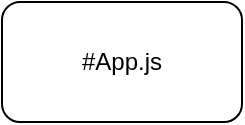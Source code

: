 <mxfile>
    <diagram id="DGo2eOZj0Qq7Fbbrb8op" name="Page-1">
        <mxGraphModel dx="931" dy="843" grid="1" gridSize="10" guides="1" tooltips="1" connect="1" arrows="1" fold="1" page="1" pageScale="1" pageWidth="827" pageHeight="1169" math="0" shadow="0">
            <root>
                <mxCell id="0"/>
                <mxCell id="1" parent="0"/>
                <mxCell id="2" value="#App.js" style="rounded=1;whiteSpace=wrap;html=1;" vertex="1" parent="1">
                    <mxGeometry x="210" y="100" width="120" height="60" as="geometry"/>
                </mxCell>
            </root>
        </mxGraphModel>
    </diagram>
</mxfile>